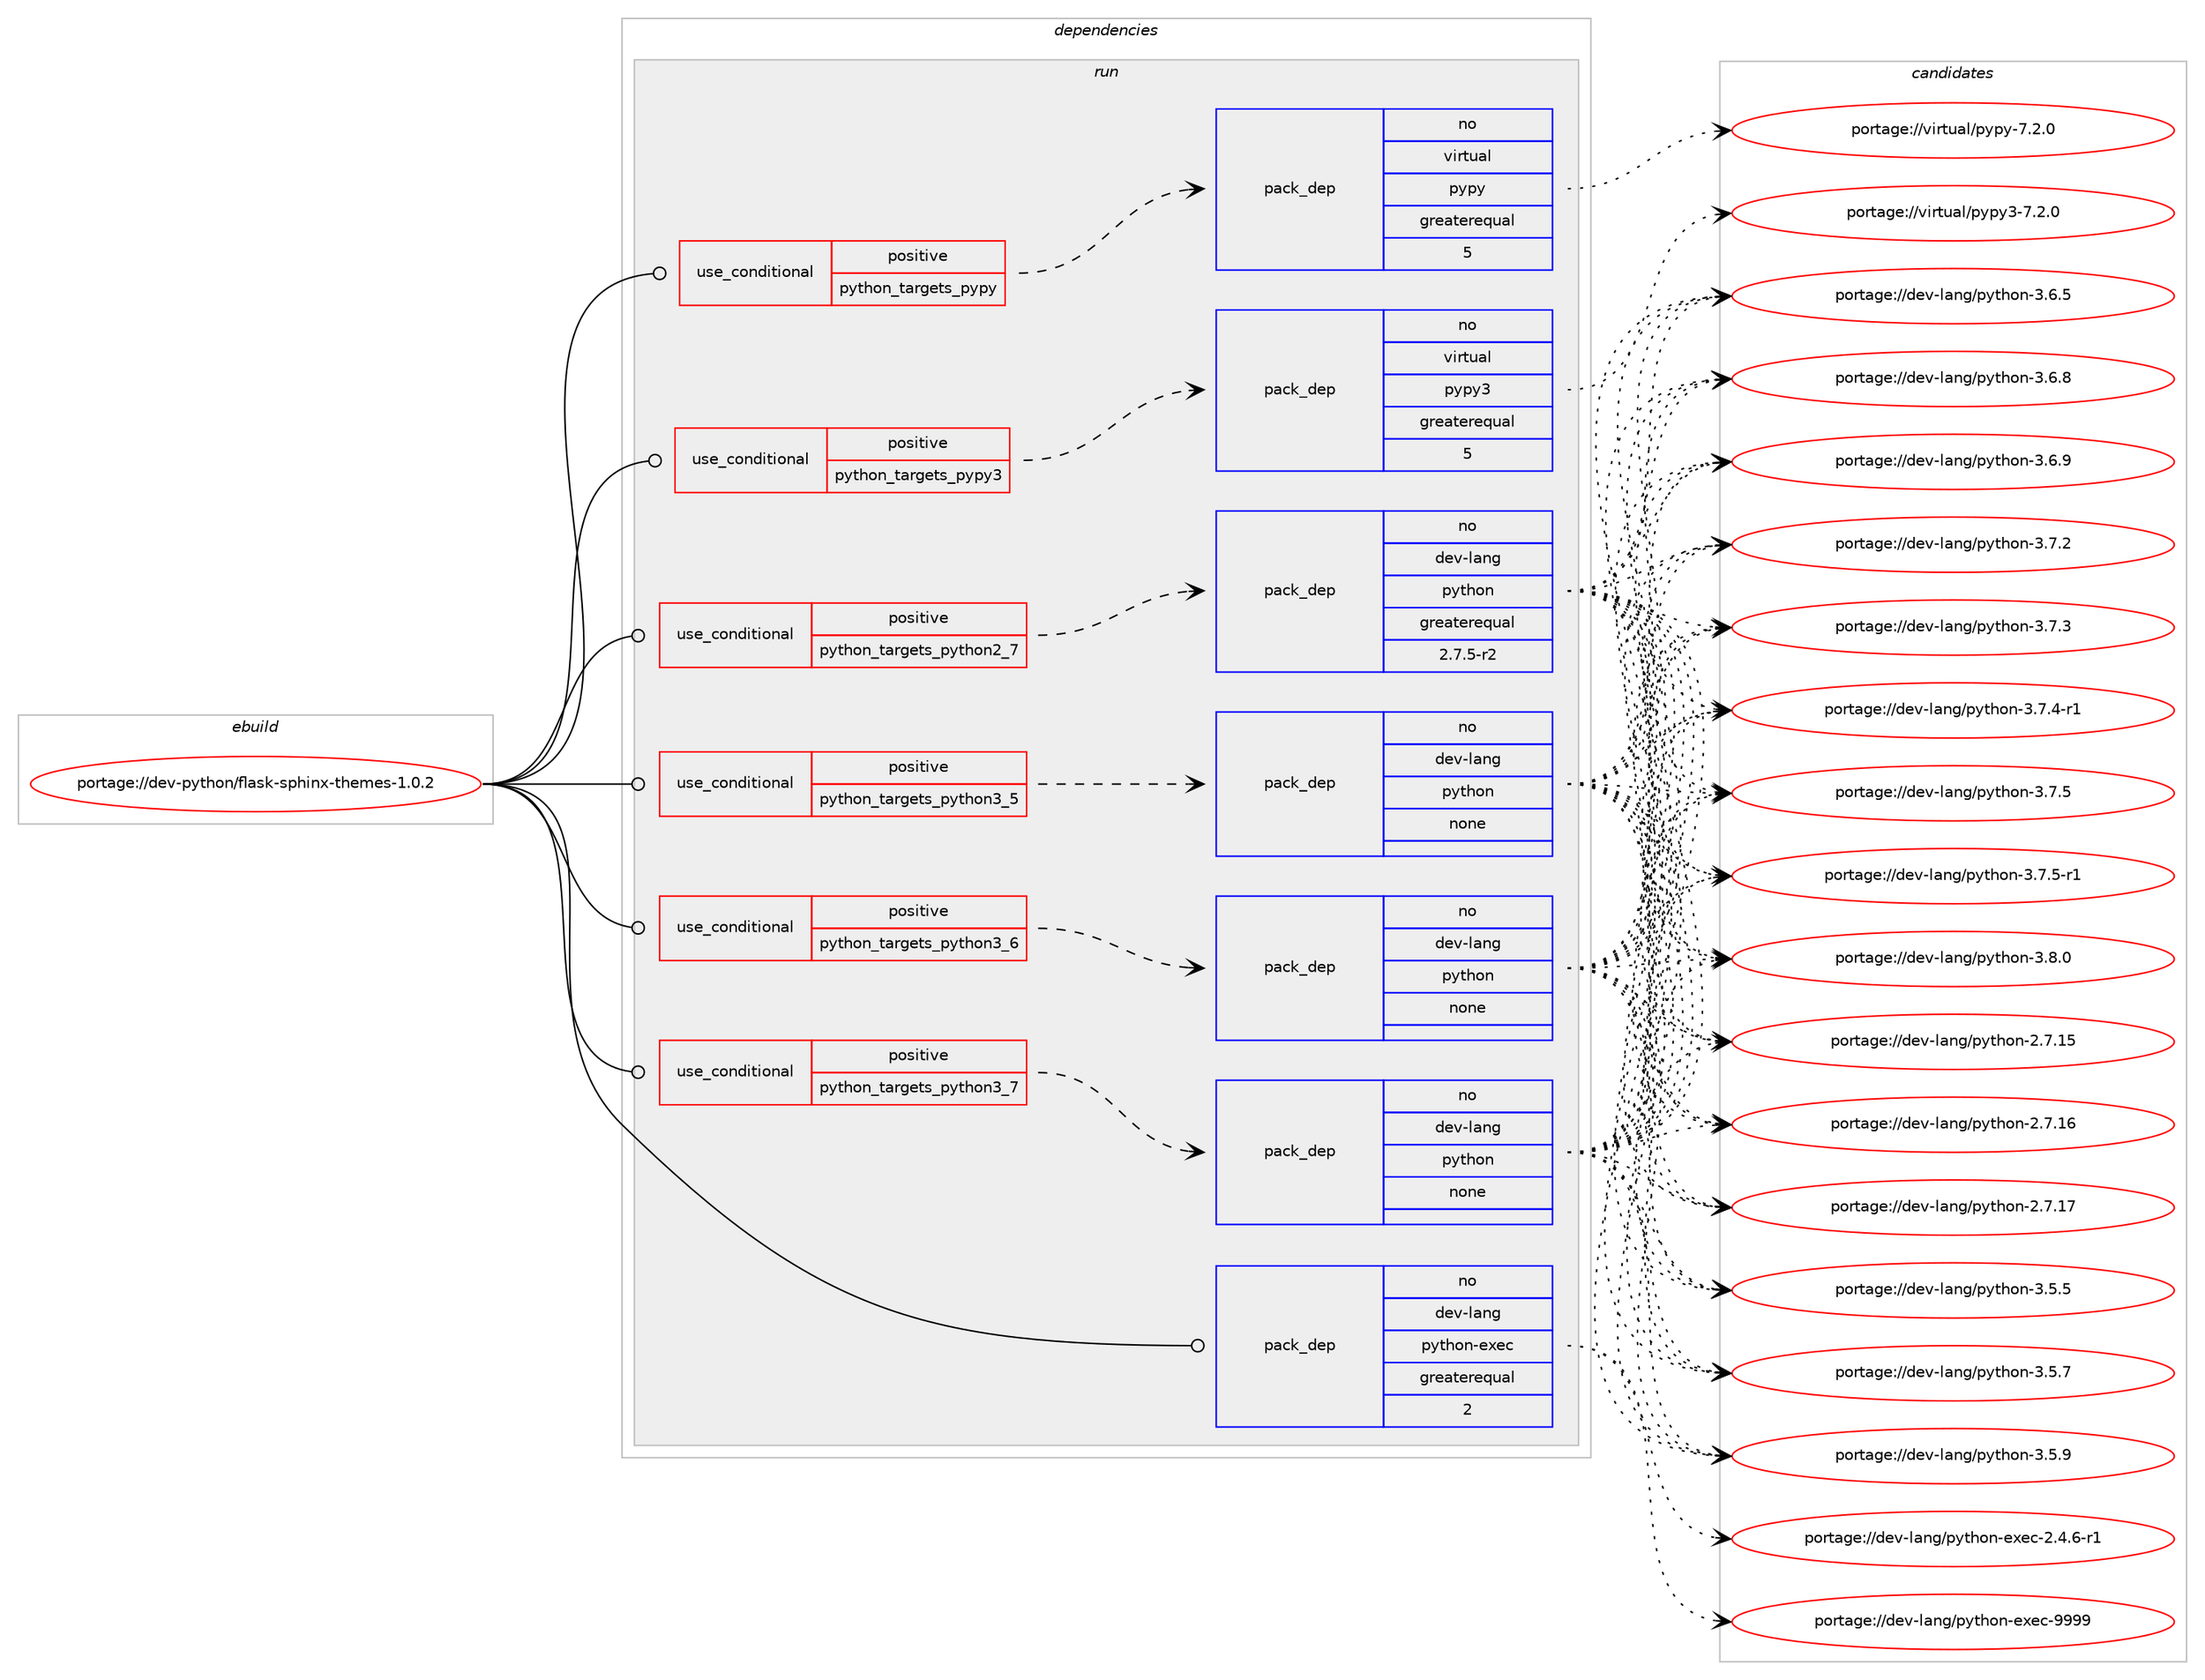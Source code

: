 digraph prolog {

# *************
# Graph options
# *************

newrank=true;
concentrate=true;
compound=true;
graph [rankdir=LR,fontname=Helvetica,fontsize=10,ranksep=1.5];#, ranksep=2.5, nodesep=0.2];
edge  [arrowhead=vee];
node  [fontname=Helvetica,fontsize=10];

# **********
# The ebuild
# **********

subgraph cluster_leftcol {
color=gray;
rank=same;
label=<<i>ebuild</i>>;
id [label="portage://dev-python/flask-sphinx-themes-1.0.2", color=red, width=4, href="../dev-python/flask-sphinx-themes-1.0.2.svg"];
}

# ****************
# The dependencies
# ****************

subgraph cluster_midcol {
color=gray;
label=<<i>dependencies</i>>;
subgraph cluster_compile {
fillcolor="#eeeeee";
style=filled;
label=<<i>compile</i>>;
}
subgraph cluster_compileandrun {
fillcolor="#eeeeee";
style=filled;
label=<<i>compile and run</i>>;
}
subgraph cluster_run {
fillcolor="#eeeeee";
style=filled;
label=<<i>run</i>>;
subgraph cond28868 {
dependency140274 [label=<<TABLE BORDER="0" CELLBORDER="1" CELLSPACING="0" CELLPADDING="4"><TR><TD ROWSPAN="3" CELLPADDING="10">use_conditional</TD></TR><TR><TD>positive</TD></TR><TR><TD>python_targets_pypy</TD></TR></TABLE>>, shape=none, color=red];
subgraph pack108088 {
dependency140275 [label=<<TABLE BORDER="0" CELLBORDER="1" CELLSPACING="0" CELLPADDING="4" WIDTH="220"><TR><TD ROWSPAN="6" CELLPADDING="30">pack_dep</TD></TR><TR><TD WIDTH="110">no</TD></TR><TR><TD>virtual</TD></TR><TR><TD>pypy</TD></TR><TR><TD>greaterequal</TD></TR><TR><TD>5</TD></TR></TABLE>>, shape=none, color=blue];
}
dependency140274:e -> dependency140275:w [weight=20,style="dashed",arrowhead="vee"];
}
id:e -> dependency140274:w [weight=20,style="solid",arrowhead="odot"];
subgraph cond28869 {
dependency140276 [label=<<TABLE BORDER="0" CELLBORDER="1" CELLSPACING="0" CELLPADDING="4"><TR><TD ROWSPAN="3" CELLPADDING="10">use_conditional</TD></TR><TR><TD>positive</TD></TR><TR><TD>python_targets_pypy3</TD></TR></TABLE>>, shape=none, color=red];
subgraph pack108089 {
dependency140277 [label=<<TABLE BORDER="0" CELLBORDER="1" CELLSPACING="0" CELLPADDING="4" WIDTH="220"><TR><TD ROWSPAN="6" CELLPADDING="30">pack_dep</TD></TR><TR><TD WIDTH="110">no</TD></TR><TR><TD>virtual</TD></TR><TR><TD>pypy3</TD></TR><TR><TD>greaterequal</TD></TR><TR><TD>5</TD></TR></TABLE>>, shape=none, color=blue];
}
dependency140276:e -> dependency140277:w [weight=20,style="dashed",arrowhead="vee"];
}
id:e -> dependency140276:w [weight=20,style="solid",arrowhead="odot"];
subgraph cond28870 {
dependency140278 [label=<<TABLE BORDER="0" CELLBORDER="1" CELLSPACING="0" CELLPADDING="4"><TR><TD ROWSPAN="3" CELLPADDING="10">use_conditional</TD></TR><TR><TD>positive</TD></TR><TR><TD>python_targets_python2_7</TD></TR></TABLE>>, shape=none, color=red];
subgraph pack108090 {
dependency140279 [label=<<TABLE BORDER="0" CELLBORDER="1" CELLSPACING="0" CELLPADDING="4" WIDTH="220"><TR><TD ROWSPAN="6" CELLPADDING="30">pack_dep</TD></TR><TR><TD WIDTH="110">no</TD></TR><TR><TD>dev-lang</TD></TR><TR><TD>python</TD></TR><TR><TD>greaterequal</TD></TR><TR><TD>2.7.5-r2</TD></TR></TABLE>>, shape=none, color=blue];
}
dependency140278:e -> dependency140279:w [weight=20,style="dashed",arrowhead="vee"];
}
id:e -> dependency140278:w [weight=20,style="solid",arrowhead="odot"];
subgraph cond28871 {
dependency140280 [label=<<TABLE BORDER="0" CELLBORDER="1" CELLSPACING="0" CELLPADDING="4"><TR><TD ROWSPAN="3" CELLPADDING="10">use_conditional</TD></TR><TR><TD>positive</TD></TR><TR><TD>python_targets_python3_5</TD></TR></TABLE>>, shape=none, color=red];
subgraph pack108091 {
dependency140281 [label=<<TABLE BORDER="0" CELLBORDER="1" CELLSPACING="0" CELLPADDING="4" WIDTH="220"><TR><TD ROWSPAN="6" CELLPADDING="30">pack_dep</TD></TR><TR><TD WIDTH="110">no</TD></TR><TR><TD>dev-lang</TD></TR><TR><TD>python</TD></TR><TR><TD>none</TD></TR><TR><TD></TD></TR></TABLE>>, shape=none, color=blue];
}
dependency140280:e -> dependency140281:w [weight=20,style="dashed",arrowhead="vee"];
}
id:e -> dependency140280:w [weight=20,style="solid",arrowhead="odot"];
subgraph cond28872 {
dependency140282 [label=<<TABLE BORDER="0" CELLBORDER="1" CELLSPACING="0" CELLPADDING="4"><TR><TD ROWSPAN="3" CELLPADDING="10">use_conditional</TD></TR><TR><TD>positive</TD></TR><TR><TD>python_targets_python3_6</TD></TR></TABLE>>, shape=none, color=red];
subgraph pack108092 {
dependency140283 [label=<<TABLE BORDER="0" CELLBORDER="1" CELLSPACING="0" CELLPADDING="4" WIDTH="220"><TR><TD ROWSPAN="6" CELLPADDING="30">pack_dep</TD></TR><TR><TD WIDTH="110">no</TD></TR><TR><TD>dev-lang</TD></TR><TR><TD>python</TD></TR><TR><TD>none</TD></TR><TR><TD></TD></TR></TABLE>>, shape=none, color=blue];
}
dependency140282:e -> dependency140283:w [weight=20,style="dashed",arrowhead="vee"];
}
id:e -> dependency140282:w [weight=20,style="solid",arrowhead="odot"];
subgraph cond28873 {
dependency140284 [label=<<TABLE BORDER="0" CELLBORDER="1" CELLSPACING="0" CELLPADDING="4"><TR><TD ROWSPAN="3" CELLPADDING="10">use_conditional</TD></TR><TR><TD>positive</TD></TR><TR><TD>python_targets_python3_7</TD></TR></TABLE>>, shape=none, color=red];
subgraph pack108093 {
dependency140285 [label=<<TABLE BORDER="0" CELLBORDER="1" CELLSPACING="0" CELLPADDING="4" WIDTH="220"><TR><TD ROWSPAN="6" CELLPADDING="30">pack_dep</TD></TR><TR><TD WIDTH="110">no</TD></TR><TR><TD>dev-lang</TD></TR><TR><TD>python</TD></TR><TR><TD>none</TD></TR><TR><TD></TD></TR></TABLE>>, shape=none, color=blue];
}
dependency140284:e -> dependency140285:w [weight=20,style="dashed",arrowhead="vee"];
}
id:e -> dependency140284:w [weight=20,style="solid",arrowhead="odot"];
subgraph pack108094 {
dependency140286 [label=<<TABLE BORDER="0" CELLBORDER="1" CELLSPACING="0" CELLPADDING="4" WIDTH="220"><TR><TD ROWSPAN="6" CELLPADDING="30">pack_dep</TD></TR><TR><TD WIDTH="110">no</TD></TR><TR><TD>dev-lang</TD></TR><TR><TD>python-exec</TD></TR><TR><TD>greaterequal</TD></TR><TR><TD>2</TD></TR></TABLE>>, shape=none, color=blue];
}
id:e -> dependency140286:w [weight=20,style="solid",arrowhead="odot"];
}
}

# **************
# The candidates
# **************

subgraph cluster_choices {
rank=same;
color=gray;
label=<<i>candidates</i>>;

subgraph choice108088 {
color=black;
nodesep=1;
choiceportage1181051141161179710847112121112121455546504648 [label="portage://virtual/pypy-7.2.0", color=red, width=4,href="../virtual/pypy-7.2.0.svg"];
dependency140275:e -> choiceportage1181051141161179710847112121112121455546504648:w [style=dotted,weight="100"];
}
subgraph choice108089 {
color=black;
nodesep=1;
choiceportage118105114116117971084711212111212151455546504648 [label="portage://virtual/pypy3-7.2.0", color=red, width=4,href="../virtual/pypy3-7.2.0.svg"];
dependency140277:e -> choiceportage118105114116117971084711212111212151455546504648:w [style=dotted,weight="100"];
}
subgraph choice108090 {
color=black;
nodesep=1;
choiceportage10010111845108971101034711212111610411111045504655464953 [label="portage://dev-lang/python-2.7.15", color=red, width=4,href="../dev-lang/python-2.7.15.svg"];
choiceportage10010111845108971101034711212111610411111045504655464954 [label="portage://dev-lang/python-2.7.16", color=red, width=4,href="../dev-lang/python-2.7.16.svg"];
choiceportage10010111845108971101034711212111610411111045504655464955 [label="portage://dev-lang/python-2.7.17", color=red, width=4,href="../dev-lang/python-2.7.17.svg"];
choiceportage100101118451089711010347112121116104111110455146534653 [label="portage://dev-lang/python-3.5.5", color=red, width=4,href="../dev-lang/python-3.5.5.svg"];
choiceportage100101118451089711010347112121116104111110455146534655 [label="portage://dev-lang/python-3.5.7", color=red, width=4,href="../dev-lang/python-3.5.7.svg"];
choiceportage100101118451089711010347112121116104111110455146534657 [label="portage://dev-lang/python-3.5.9", color=red, width=4,href="../dev-lang/python-3.5.9.svg"];
choiceportage100101118451089711010347112121116104111110455146544653 [label="portage://dev-lang/python-3.6.5", color=red, width=4,href="../dev-lang/python-3.6.5.svg"];
choiceportage100101118451089711010347112121116104111110455146544656 [label="portage://dev-lang/python-3.6.8", color=red, width=4,href="../dev-lang/python-3.6.8.svg"];
choiceportage100101118451089711010347112121116104111110455146544657 [label="portage://dev-lang/python-3.6.9", color=red, width=4,href="../dev-lang/python-3.6.9.svg"];
choiceportage100101118451089711010347112121116104111110455146554650 [label="portage://dev-lang/python-3.7.2", color=red, width=4,href="../dev-lang/python-3.7.2.svg"];
choiceportage100101118451089711010347112121116104111110455146554651 [label="portage://dev-lang/python-3.7.3", color=red, width=4,href="../dev-lang/python-3.7.3.svg"];
choiceportage1001011184510897110103471121211161041111104551465546524511449 [label="portage://dev-lang/python-3.7.4-r1", color=red, width=4,href="../dev-lang/python-3.7.4-r1.svg"];
choiceportage100101118451089711010347112121116104111110455146554653 [label="portage://dev-lang/python-3.7.5", color=red, width=4,href="../dev-lang/python-3.7.5.svg"];
choiceportage1001011184510897110103471121211161041111104551465546534511449 [label="portage://dev-lang/python-3.7.5-r1", color=red, width=4,href="../dev-lang/python-3.7.5-r1.svg"];
choiceportage100101118451089711010347112121116104111110455146564648 [label="portage://dev-lang/python-3.8.0", color=red, width=4,href="../dev-lang/python-3.8.0.svg"];
dependency140279:e -> choiceportage10010111845108971101034711212111610411111045504655464953:w [style=dotted,weight="100"];
dependency140279:e -> choiceportage10010111845108971101034711212111610411111045504655464954:w [style=dotted,weight="100"];
dependency140279:e -> choiceportage10010111845108971101034711212111610411111045504655464955:w [style=dotted,weight="100"];
dependency140279:e -> choiceportage100101118451089711010347112121116104111110455146534653:w [style=dotted,weight="100"];
dependency140279:e -> choiceportage100101118451089711010347112121116104111110455146534655:w [style=dotted,weight="100"];
dependency140279:e -> choiceportage100101118451089711010347112121116104111110455146534657:w [style=dotted,weight="100"];
dependency140279:e -> choiceportage100101118451089711010347112121116104111110455146544653:w [style=dotted,weight="100"];
dependency140279:e -> choiceportage100101118451089711010347112121116104111110455146544656:w [style=dotted,weight="100"];
dependency140279:e -> choiceportage100101118451089711010347112121116104111110455146544657:w [style=dotted,weight="100"];
dependency140279:e -> choiceportage100101118451089711010347112121116104111110455146554650:w [style=dotted,weight="100"];
dependency140279:e -> choiceportage100101118451089711010347112121116104111110455146554651:w [style=dotted,weight="100"];
dependency140279:e -> choiceportage1001011184510897110103471121211161041111104551465546524511449:w [style=dotted,weight="100"];
dependency140279:e -> choiceportage100101118451089711010347112121116104111110455146554653:w [style=dotted,weight="100"];
dependency140279:e -> choiceportage1001011184510897110103471121211161041111104551465546534511449:w [style=dotted,weight="100"];
dependency140279:e -> choiceportage100101118451089711010347112121116104111110455146564648:w [style=dotted,weight="100"];
}
subgraph choice108091 {
color=black;
nodesep=1;
choiceportage10010111845108971101034711212111610411111045504655464953 [label="portage://dev-lang/python-2.7.15", color=red, width=4,href="../dev-lang/python-2.7.15.svg"];
choiceportage10010111845108971101034711212111610411111045504655464954 [label="portage://dev-lang/python-2.7.16", color=red, width=4,href="../dev-lang/python-2.7.16.svg"];
choiceportage10010111845108971101034711212111610411111045504655464955 [label="portage://dev-lang/python-2.7.17", color=red, width=4,href="../dev-lang/python-2.7.17.svg"];
choiceportage100101118451089711010347112121116104111110455146534653 [label="portage://dev-lang/python-3.5.5", color=red, width=4,href="../dev-lang/python-3.5.5.svg"];
choiceportage100101118451089711010347112121116104111110455146534655 [label="portage://dev-lang/python-3.5.7", color=red, width=4,href="../dev-lang/python-3.5.7.svg"];
choiceportage100101118451089711010347112121116104111110455146534657 [label="portage://dev-lang/python-3.5.9", color=red, width=4,href="../dev-lang/python-3.5.9.svg"];
choiceportage100101118451089711010347112121116104111110455146544653 [label="portage://dev-lang/python-3.6.5", color=red, width=4,href="../dev-lang/python-3.6.5.svg"];
choiceportage100101118451089711010347112121116104111110455146544656 [label="portage://dev-lang/python-3.6.8", color=red, width=4,href="../dev-lang/python-3.6.8.svg"];
choiceportage100101118451089711010347112121116104111110455146544657 [label="portage://dev-lang/python-3.6.9", color=red, width=4,href="../dev-lang/python-3.6.9.svg"];
choiceportage100101118451089711010347112121116104111110455146554650 [label="portage://dev-lang/python-3.7.2", color=red, width=4,href="../dev-lang/python-3.7.2.svg"];
choiceportage100101118451089711010347112121116104111110455146554651 [label="portage://dev-lang/python-3.7.3", color=red, width=4,href="../dev-lang/python-3.7.3.svg"];
choiceportage1001011184510897110103471121211161041111104551465546524511449 [label="portage://dev-lang/python-3.7.4-r1", color=red, width=4,href="../dev-lang/python-3.7.4-r1.svg"];
choiceportage100101118451089711010347112121116104111110455146554653 [label="portage://dev-lang/python-3.7.5", color=red, width=4,href="../dev-lang/python-3.7.5.svg"];
choiceportage1001011184510897110103471121211161041111104551465546534511449 [label="portage://dev-lang/python-3.7.5-r1", color=red, width=4,href="../dev-lang/python-3.7.5-r1.svg"];
choiceportage100101118451089711010347112121116104111110455146564648 [label="portage://dev-lang/python-3.8.0", color=red, width=4,href="../dev-lang/python-3.8.0.svg"];
dependency140281:e -> choiceportage10010111845108971101034711212111610411111045504655464953:w [style=dotted,weight="100"];
dependency140281:e -> choiceportage10010111845108971101034711212111610411111045504655464954:w [style=dotted,weight="100"];
dependency140281:e -> choiceportage10010111845108971101034711212111610411111045504655464955:w [style=dotted,weight="100"];
dependency140281:e -> choiceportage100101118451089711010347112121116104111110455146534653:w [style=dotted,weight="100"];
dependency140281:e -> choiceportage100101118451089711010347112121116104111110455146534655:w [style=dotted,weight="100"];
dependency140281:e -> choiceportage100101118451089711010347112121116104111110455146534657:w [style=dotted,weight="100"];
dependency140281:e -> choiceportage100101118451089711010347112121116104111110455146544653:w [style=dotted,weight="100"];
dependency140281:e -> choiceportage100101118451089711010347112121116104111110455146544656:w [style=dotted,weight="100"];
dependency140281:e -> choiceportage100101118451089711010347112121116104111110455146544657:w [style=dotted,weight="100"];
dependency140281:e -> choiceportage100101118451089711010347112121116104111110455146554650:w [style=dotted,weight="100"];
dependency140281:e -> choiceportage100101118451089711010347112121116104111110455146554651:w [style=dotted,weight="100"];
dependency140281:e -> choiceportage1001011184510897110103471121211161041111104551465546524511449:w [style=dotted,weight="100"];
dependency140281:e -> choiceportage100101118451089711010347112121116104111110455146554653:w [style=dotted,weight="100"];
dependency140281:e -> choiceportage1001011184510897110103471121211161041111104551465546534511449:w [style=dotted,weight="100"];
dependency140281:e -> choiceportage100101118451089711010347112121116104111110455146564648:w [style=dotted,weight="100"];
}
subgraph choice108092 {
color=black;
nodesep=1;
choiceportage10010111845108971101034711212111610411111045504655464953 [label="portage://dev-lang/python-2.7.15", color=red, width=4,href="../dev-lang/python-2.7.15.svg"];
choiceportage10010111845108971101034711212111610411111045504655464954 [label="portage://dev-lang/python-2.7.16", color=red, width=4,href="../dev-lang/python-2.7.16.svg"];
choiceportage10010111845108971101034711212111610411111045504655464955 [label="portage://dev-lang/python-2.7.17", color=red, width=4,href="../dev-lang/python-2.7.17.svg"];
choiceportage100101118451089711010347112121116104111110455146534653 [label="portage://dev-lang/python-3.5.5", color=red, width=4,href="../dev-lang/python-3.5.5.svg"];
choiceportage100101118451089711010347112121116104111110455146534655 [label="portage://dev-lang/python-3.5.7", color=red, width=4,href="../dev-lang/python-3.5.7.svg"];
choiceportage100101118451089711010347112121116104111110455146534657 [label="portage://dev-lang/python-3.5.9", color=red, width=4,href="../dev-lang/python-3.5.9.svg"];
choiceportage100101118451089711010347112121116104111110455146544653 [label="portage://dev-lang/python-3.6.5", color=red, width=4,href="../dev-lang/python-3.6.5.svg"];
choiceportage100101118451089711010347112121116104111110455146544656 [label="portage://dev-lang/python-3.6.8", color=red, width=4,href="../dev-lang/python-3.6.8.svg"];
choiceportage100101118451089711010347112121116104111110455146544657 [label="portage://dev-lang/python-3.6.9", color=red, width=4,href="../dev-lang/python-3.6.9.svg"];
choiceportage100101118451089711010347112121116104111110455146554650 [label="portage://dev-lang/python-3.7.2", color=red, width=4,href="../dev-lang/python-3.7.2.svg"];
choiceportage100101118451089711010347112121116104111110455146554651 [label="portage://dev-lang/python-3.7.3", color=red, width=4,href="../dev-lang/python-3.7.3.svg"];
choiceportage1001011184510897110103471121211161041111104551465546524511449 [label="portage://dev-lang/python-3.7.4-r1", color=red, width=4,href="../dev-lang/python-3.7.4-r1.svg"];
choiceportage100101118451089711010347112121116104111110455146554653 [label="portage://dev-lang/python-3.7.5", color=red, width=4,href="../dev-lang/python-3.7.5.svg"];
choiceportage1001011184510897110103471121211161041111104551465546534511449 [label="portage://dev-lang/python-3.7.5-r1", color=red, width=4,href="../dev-lang/python-3.7.5-r1.svg"];
choiceportage100101118451089711010347112121116104111110455146564648 [label="portage://dev-lang/python-3.8.0", color=red, width=4,href="../dev-lang/python-3.8.0.svg"];
dependency140283:e -> choiceportage10010111845108971101034711212111610411111045504655464953:w [style=dotted,weight="100"];
dependency140283:e -> choiceportage10010111845108971101034711212111610411111045504655464954:w [style=dotted,weight="100"];
dependency140283:e -> choiceportage10010111845108971101034711212111610411111045504655464955:w [style=dotted,weight="100"];
dependency140283:e -> choiceportage100101118451089711010347112121116104111110455146534653:w [style=dotted,weight="100"];
dependency140283:e -> choiceportage100101118451089711010347112121116104111110455146534655:w [style=dotted,weight="100"];
dependency140283:e -> choiceportage100101118451089711010347112121116104111110455146534657:w [style=dotted,weight="100"];
dependency140283:e -> choiceportage100101118451089711010347112121116104111110455146544653:w [style=dotted,weight="100"];
dependency140283:e -> choiceportage100101118451089711010347112121116104111110455146544656:w [style=dotted,weight="100"];
dependency140283:e -> choiceportage100101118451089711010347112121116104111110455146544657:w [style=dotted,weight="100"];
dependency140283:e -> choiceportage100101118451089711010347112121116104111110455146554650:w [style=dotted,weight="100"];
dependency140283:e -> choiceportage100101118451089711010347112121116104111110455146554651:w [style=dotted,weight="100"];
dependency140283:e -> choiceportage1001011184510897110103471121211161041111104551465546524511449:w [style=dotted,weight="100"];
dependency140283:e -> choiceportage100101118451089711010347112121116104111110455146554653:w [style=dotted,weight="100"];
dependency140283:e -> choiceportage1001011184510897110103471121211161041111104551465546534511449:w [style=dotted,weight="100"];
dependency140283:e -> choiceportage100101118451089711010347112121116104111110455146564648:w [style=dotted,weight="100"];
}
subgraph choice108093 {
color=black;
nodesep=1;
choiceportage10010111845108971101034711212111610411111045504655464953 [label="portage://dev-lang/python-2.7.15", color=red, width=4,href="../dev-lang/python-2.7.15.svg"];
choiceportage10010111845108971101034711212111610411111045504655464954 [label="portage://dev-lang/python-2.7.16", color=red, width=4,href="../dev-lang/python-2.7.16.svg"];
choiceportage10010111845108971101034711212111610411111045504655464955 [label="portage://dev-lang/python-2.7.17", color=red, width=4,href="../dev-lang/python-2.7.17.svg"];
choiceportage100101118451089711010347112121116104111110455146534653 [label="portage://dev-lang/python-3.5.5", color=red, width=4,href="../dev-lang/python-3.5.5.svg"];
choiceportage100101118451089711010347112121116104111110455146534655 [label="portage://dev-lang/python-3.5.7", color=red, width=4,href="../dev-lang/python-3.5.7.svg"];
choiceportage100101118451089711010347112121116104111110455146534657 [label="portage://dev-lang/python-3.5.9", color=red, width=4,href="../dev-lang/python-3.5.9.svg"];
choiceportage100101118451089711010347112121116104111110455146544653 [label="portage://dev-lang/python-3.6.5", color=red, width=4,href="../dev-lang/python-3.6.5.svg"];
choiceportage100101118451089711010347112121116104111110455146544656 [label="portage://dev-lang/python-3.6.8", color=red, width=4,href="../dev-lang/python-3.6.8.svg"];
choiceportage100101118451089711010347112121116104111110455146544657 [label="portage://dev-lang/python-3.6.9", color=red, width=4,href="../dev-lang/python-3.6.9.svg"];
choiceportage100101118451089711010347112121116104111110455146554650 [label="portage://dev-lang/python-3.7.2", color=red, width=4,href="../dev-lang/python-3.7.2.svg"];
choiceportage100101118451089711010347112121116104111110455146554651 [label="portage://dev-lang/python-3.7.3", color=red, width=4,href="../dev-lang/python-3.7.3.svg"];
choiceportage1001011184510897110103471121211161041111104551465546524511449 [label="portage://dev-lang/python-3.7.4-r1", color=red, width=4,href="../dev-lang/python-3.7.4-r1.svg"];
choiceportage100101118451089711010347112121116104111110455146554653 [label="portage://dev-lang/python-3.7.5", color=red, width=4,href="../dev-lang/python-3.7.5.svg"];
choiceportage1001011184510897110103471121211161041111104551465546534511449 [label="portage://dev-lang/python-3.7.5-r1", color=red, width=4,href="../dev-lang/python-3.7.5-r1.svg"];
choiceportage100101118451089711010347112121116104111110455146564648 [label="portage://dev-lang/python-3.8.0", color=red, width=4,href="../dev-lang/python-3.8.0.svg"];
dependency140285:e -> choiceportage10010111845108971101034711212111610411111045504655464953:w [style=dotted,weight="100"];
dependency140285:e -> choiceportage10010111845108971101034711212111610411111045504655464954:w [style=dotted,weight="100"];
dependency140285:e -> choiceportage10010111845108971101034711212111610411111045504655464955:w [style=dotted,weight="100"];
dependency140285:e -> choiceportage100101118451089711010347112121116104111110455146534653:w [style=dotted,weight="100"];
dependency140285:e -> choiceportage100101118451089711010347112121116104111110455146534655:w [style=dotted,weight="100"];
dependency140285:e -> choiceportage100101118451089711010347112121116104111110455146534657:w [style=dotted,weight="100"];
dependency140285:e -> choiceportage100101118451089711010347112121116104111110455146544653:w [style=dotted,weight="100"];
dependency140285:e -> choiceportage100101118451089711010347112121116104111110455146544656:w [style=dotted,weight="100"];
dependency140285:e -> choiceportage100101118451089711010347112121116104111110455146544657:w [style=dotted,weight="100"];
dependency140285:e -> choiceportage100101118451089711010347112121116104111110455146554650:w [style=dotted,weight="100"];
dependency140285:e -> choiceportage100101118451089711010347112121116104111110455146554651:w [style=dotted,weight="100"];
dependency140285:e -> choiceportage1001011184510897110103471121211161041111104551465546524511449:w [style=dotted,weight="100"];
dependency140285:e -> choiceportage100101118451089711010347112121116104111110455146554653:w [style=dotted,weight="100"];
dependency140285:e -> choiceportage1001011184510897110103471121211161041111104551465546534511449:w [style=dotted,weight="100"];
dependency140285:e -> choiceportage100101118451089711010347112121116104111110455146564648:w [style=dotted,weight="100"];
}
subgraph choice108094 {
color=black;
nodesep=1;
choiceportage10010111845108971101034711212111610411111045101120101994550465246544511449 [label="portage://dev-lang/python-exec-2.4.6-r1", color=red, width=4,href="../dev-lang/python-exec-2.4.6-r1.svg"];
choiceportage10010111845108971101034711212111610411111045101120101994557575757 [label="portage://dev-lang/python-exec-9999", color=red, width=4,href="../dev-lang/python-exec-9999.svg"];
dependency140286:e -> choiceportage10010111845108971101034711212111610411111045101120101994550465246544511449:w [style=dotted,weight="100"];
dependency140286:e -> choiceportage10010111845108971101034711212111610411111045101120101994557575757:w [style=dotted,weight="100"];
}
}

}
